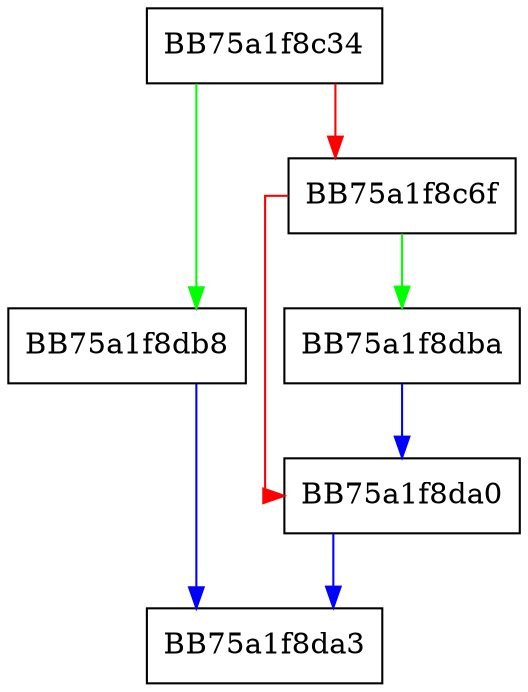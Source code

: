digraph lua_newstate {
  node [shape="box"];
  graph [splines=ortho];
  BB75a1f8c34 -> BB75a1f8db8 [color="green"];
  BB75a1f8c34 -> BB75a1f8c6f [color="red"];
  BB75a1f8c6f -> BB75a1f8dba [color="green"];
  BB75a1f8c6f -> BB75a1f8da0 [color="red"];
  BB75a1f8da0 -> BB75a1f8da3 [color="blue"];
  BB75a1f8db8 -> BB75a1f8da3 [color="blue"];
  BB75a1f8dba -> BB75a1f8da0 [color="blue"];
}